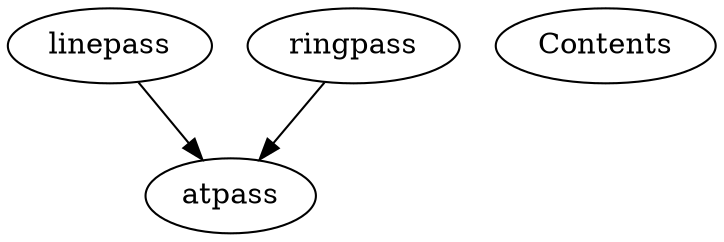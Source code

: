 /* Created by mdot for Matlab */
digraph m2html {
  linepass -> atpass;
  ringpass -> atpass;

  Contents [URL="Contents.html"];
  atpass [URL="atpass.html"];
  linepass [URL="linepass.html"];
  ringpass [URL="ringpass.html"];
}
